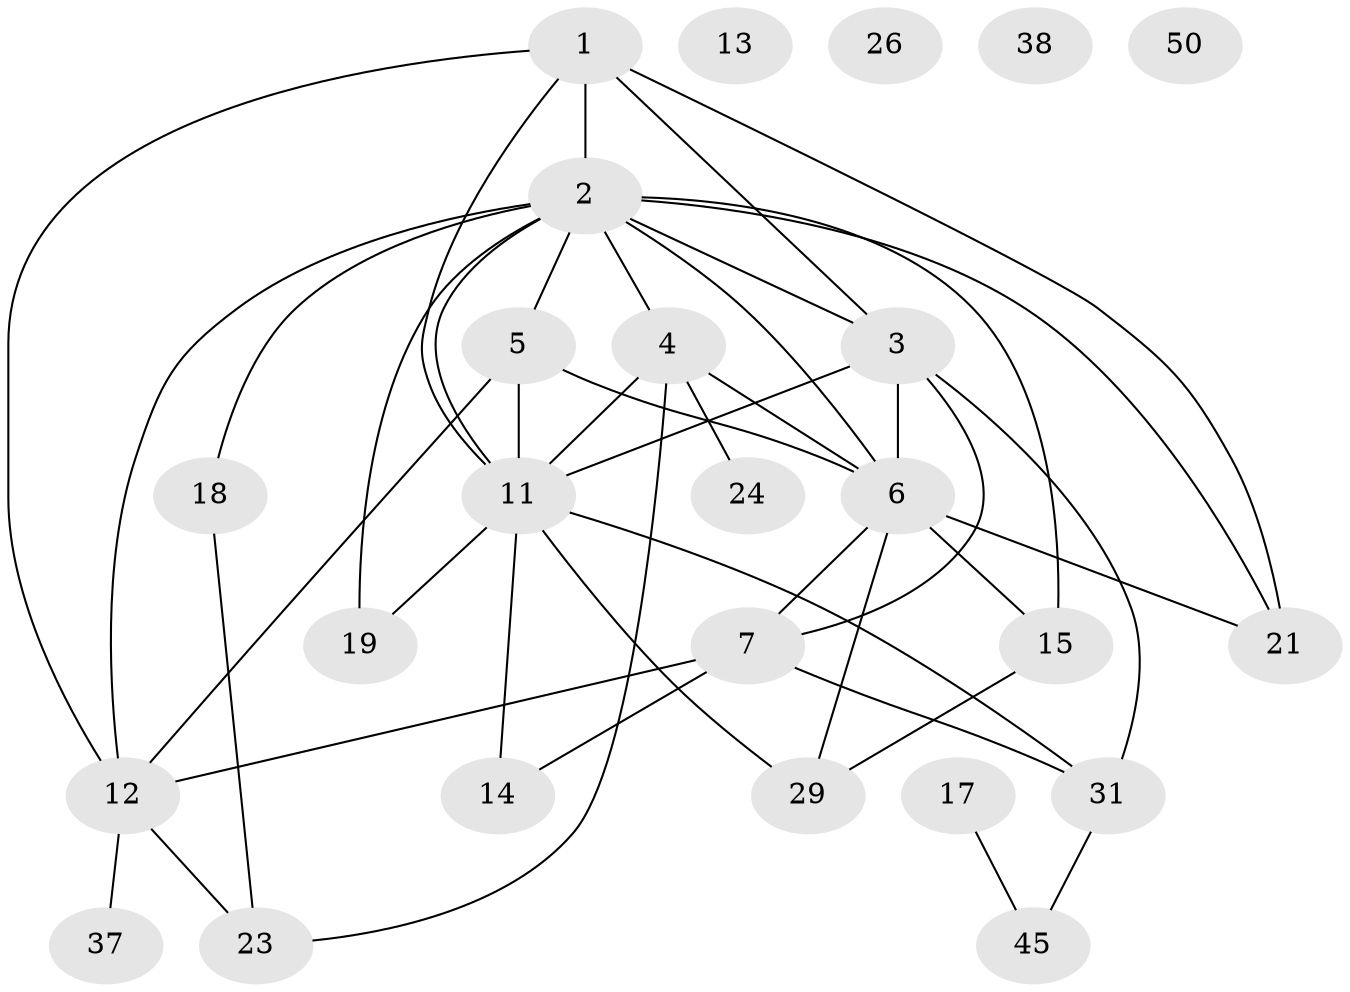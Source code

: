 // original degree distribution, {5: 0.1, 4: 0.24, 2: 0.14, 1: 0.16, 3: 0.22, 6: 0.06, 0: 0.08}
// Generated by graph-tools (version 1.1) at 2025/13/03/09/25 04:13:13]
// undirected, 25 vertices, 43 edges
graph export_dot {
graph [start="1"]
  node [color=gray90,style=filled];
  1 [super="+10+22"];
  2 [super="+44+25+39"];
  3 [super="+32+9+43"];
  4 [super="+27"];
  5;
  6 [super="+30+8+33"];
  7 [super="+20+46"];
  11 [super="+35"];
  12 [super="+40+42"];
  13;
  14;
  15 [super="+16"];
  17;
  18;
  19;
  21;
  23;
  24;
  26;
  29 [super="+36"];
  31;
  37;
  38;
  45 [super="+47"];
  50;
  1 -- 21;
  1 -- 12;
  1 -- 2 [weight=2];
  1 -- 11;
  1 -- 3;
  2 -- 5;
  2 -- 3;
  2 -- 19;
  2 -- 21;
  2 -- 12;
  2 -- 15;
  2 -- 18;
  2 -- 4;
  2 -- 6;
  2 -- 11;
  3 -- 11 [weight=2];
  3 -- 6;
  3 -- 7;
  3 -- 31;
  4 -- 6;
  4 -- 23;
  4 -- 24;
  4 -- 11;
  5 -- 11;
  5 -- 12;
  5 -- 6;
  6 -- 21;
  6 -- 29;
  6 -- 15;
  6 -- 7 [weight=2];
  7 -- 14;
  7 -- 31;
  7 -- 12;
  11 -- 19;
  11 -- 31;
  11 -- 29;
  11 -- 14;
  12 -- 23;
  12 -- 37;
  15 -- 29;
  17 -- 45;
  18 -- 23;
  31 -- 45;
}
